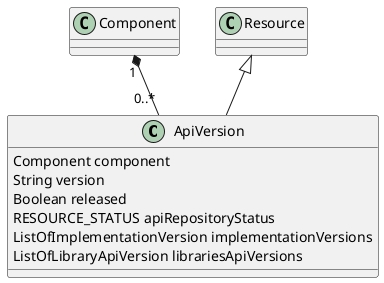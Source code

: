@startuml

class  ApiVersion {
  Component component
  String version
  Boolean released
  RESOURCE_STATUS apiRepositoryStatus
  ListOfImplementationVersion implementationVersions
  ListOfLibraryApiVersion librariesApiVersions
}
Component "1" *-- "0..*"  ApiVersion
Resource <|-- ApiVersion
@enduml